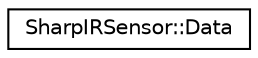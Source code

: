 digraph "Graphical Class Hierarchy"
{
  edge [fontname="Helvetica",fontsize="10",labelfontname="Helvetica",labelfontsize="10"];
  node [fontname="Helvetica",fontsize="10",shape=record];
  rankdir="LR";
  Node0 [label="SharpIRSensor::Data",height=0.2,width=0.4,color="black", fillcolor="white", style="filled",URL="$structSharpIRSensor_1_1Data.html"];
}
